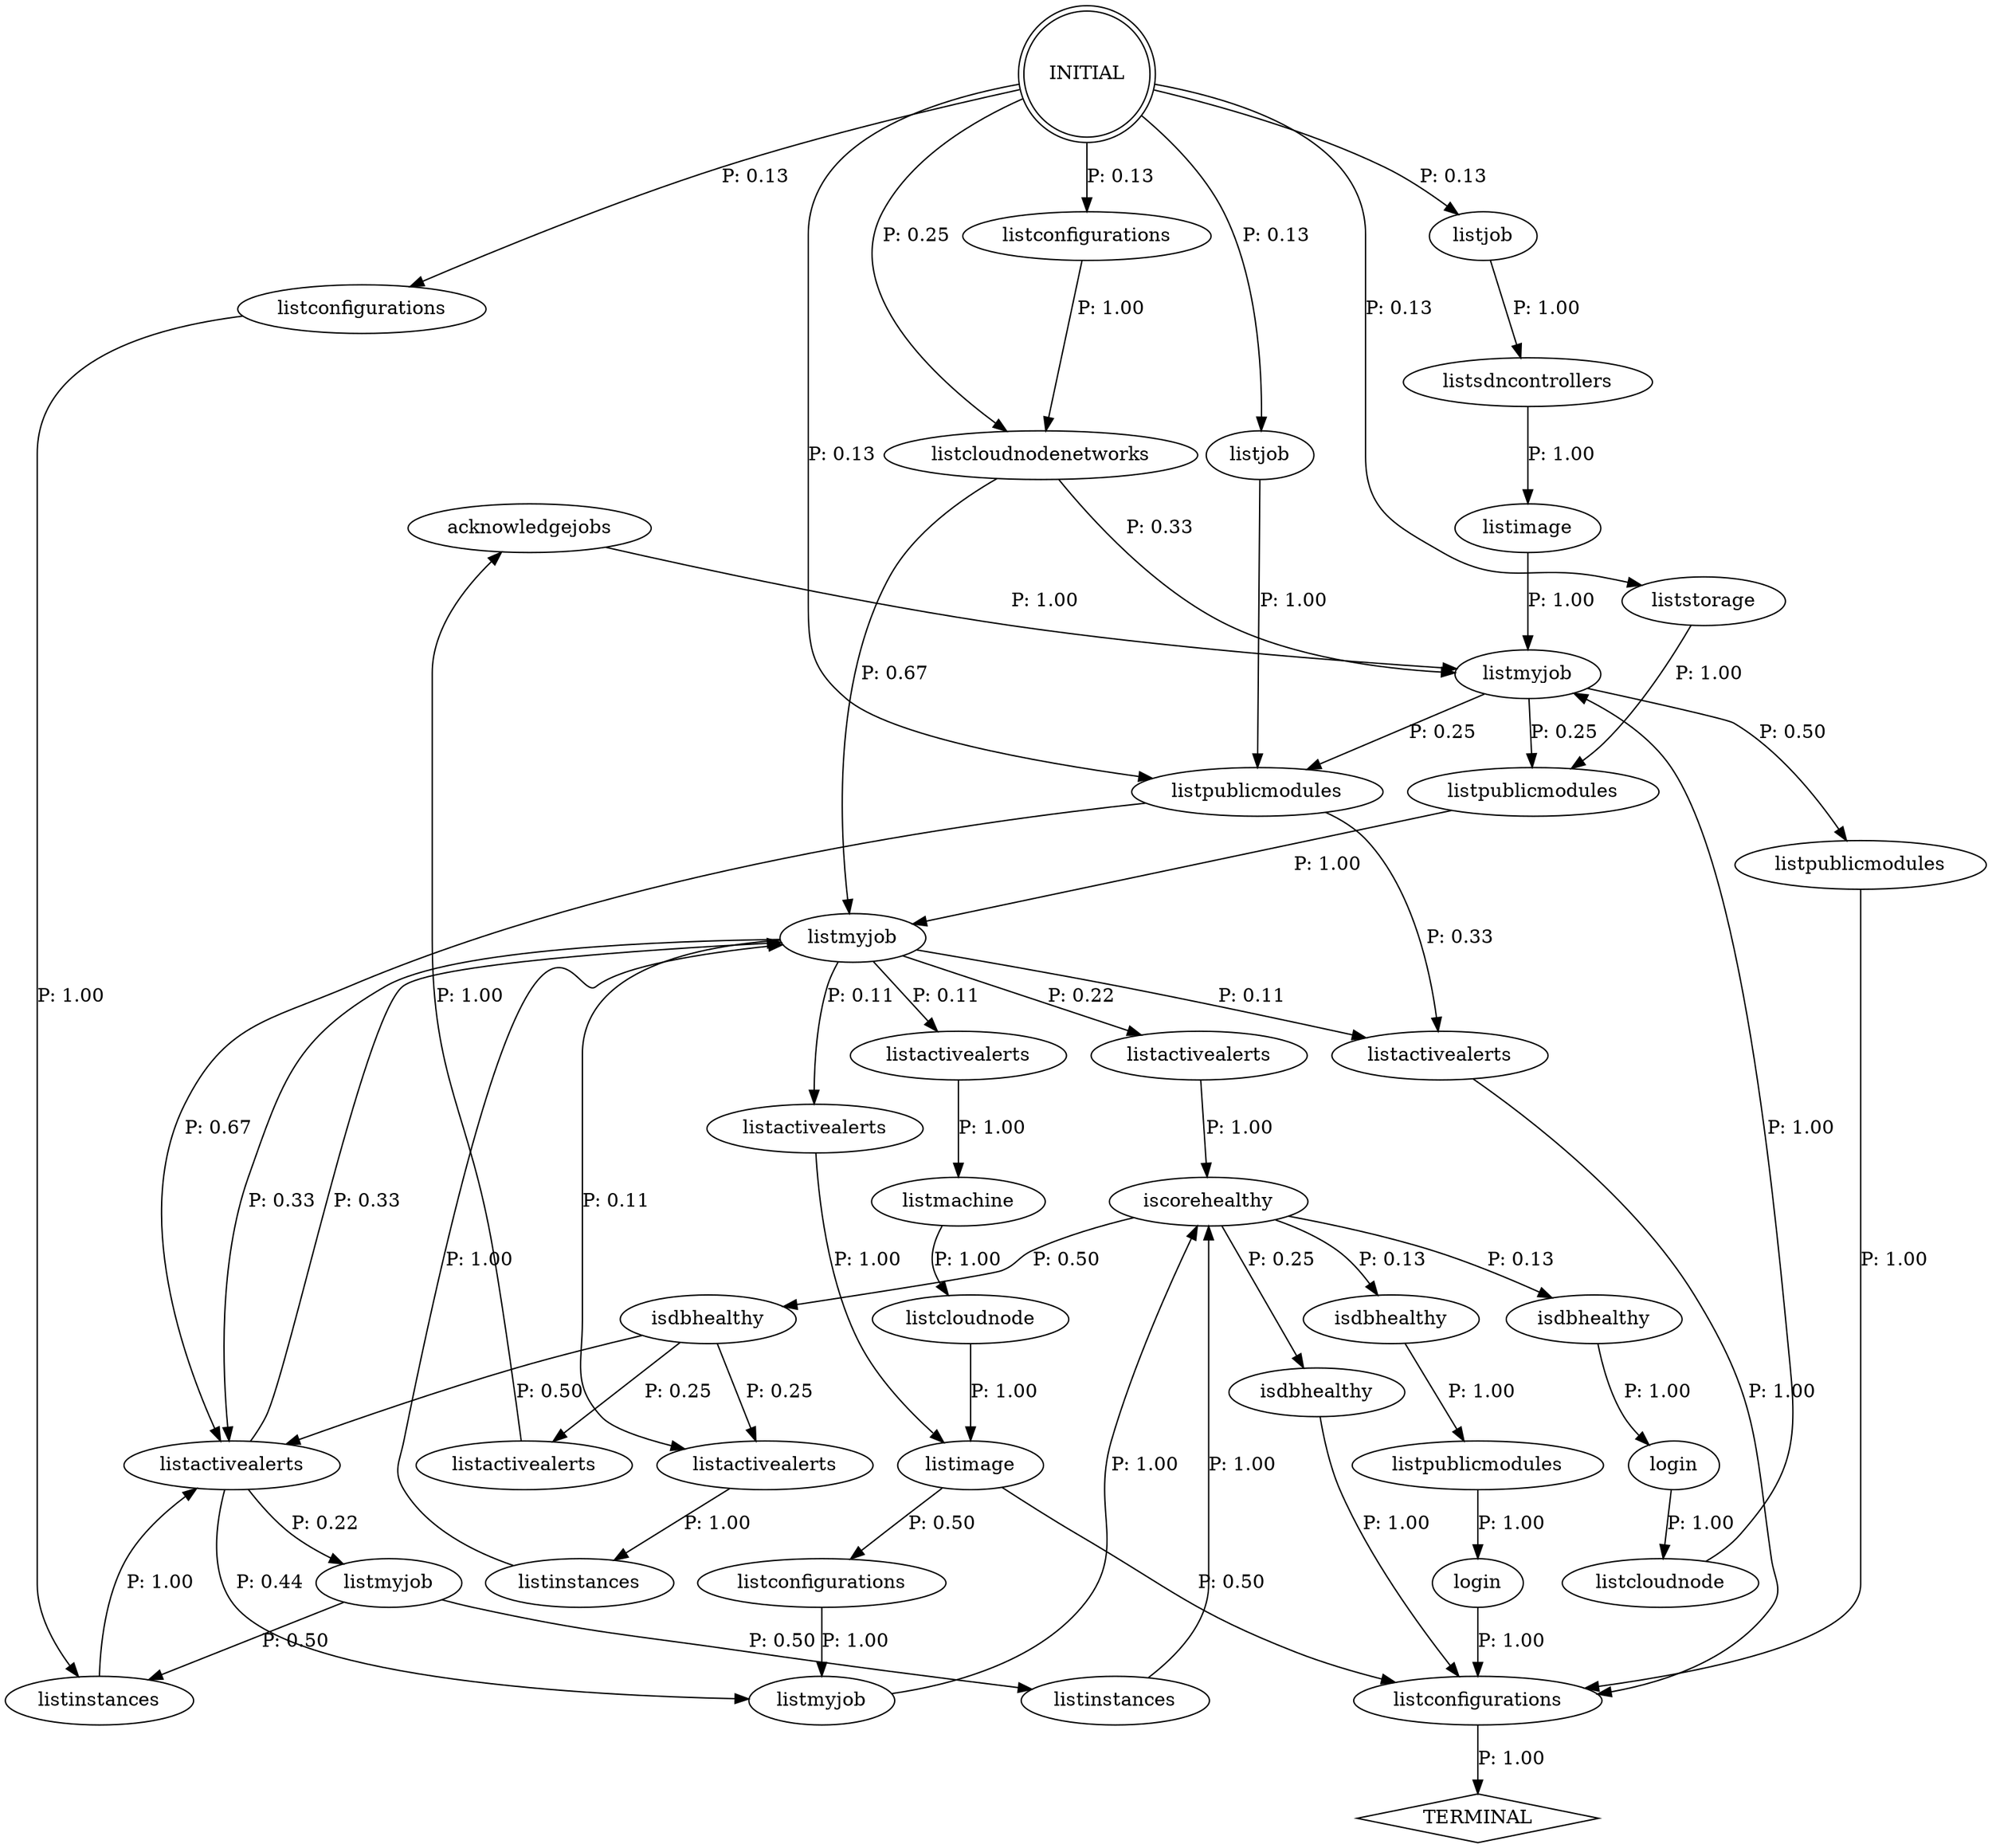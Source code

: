 digraph G {
  0 [label="acknowledgejobs"];
  1 [label="iscorehealthy"];
  2 [label="isdbhealthy"];
  3 [label="isdbhealthy"];
  4 [label="isdbhealthy"];
  5 [label="isdbhealthy"];
  6 [label="listactivealerts"];
  7 [label="listactivealerts"];
  8 [label="listactivealerts"];
  9 [label="listactivealerts"];
  10 [label="listactivealerts"];
  11 [label="listactivealerts"];
  12 [label="listactivealerts"];
  13 [label="listcloudnode"];
  14 [label="listcloudnode"];
  15 [label="listcloudnodenetworks"];
  16 [label="listconfigurations"];
  17 [label="listconfigurations"];
  18 [label="listconfigurations"];
  19 [label="listconfigurations"];
  20 [label="listimage"];
  21 [label="listimage"];
  22 [label="listinstances"];
  23 [label="listinstances"];
  24 [label="listinstances"];
  25 [label="listjob"];
  26 [label="listjob"];
  27 [label="listmachine"];
  28 [label="listmyjob"];
  29 [label="listmyjob"];
  30 [label="listmyjob"];
  31 [label="listmyjob"];
  32 [label="listpublicmodules"];
  33 [label="listpublicmodules"];
  34 [label="listpublicmodules"];
  35 [label="listpublicmodules"];
  36 [label="listsdncontrollers"];
  37 [label="liststorage"];
  38 [label="login"];
  39 [label="login"];
  40 [label="TERMINAL",shape=diamond];
  41 [label="INITIAL",shape=doublecircle];
0->30 [label="P: 1.00"];
1->4 [label="P: 0.13"];
1->3 [label="P: 0.13"];
1->2 [label="P: 0.25"];
1->5 [label="P: 0.50"];
2->19 [label="P: 1.00"];
3->34 [label="P: 1.00"];
4->38 [label="P: 1.00"];
5->10 [label="P: 0.25"];
5->6 [label="P: 0.25"];
5->12 [label="P: 0.50"];
6->0 [label="P: 1.00"];
7->1 [label="P: 1.00"];
8->19 [label="P: 1.00"];
9->21 [label="P: 1.00"];
10->24 [label="P: 1.00"];
11->27 [label="P: 1.00"];
12->29 [label="P: 0.22"];
12->31 [label="P: 0.33"];
12->28 [label="P: 0.44"];
13->21 [label="P: 1.00"];
14->30 [label="P: 1.00"];
15->30 [label="P: 0.33"];
15->31 [label="P: 0.67"];
16->15 [label="P: 1.00"];
17->23 [label="P: 1.00"];
18->28 [label="P: 1.00"];
19->40 [label="P: 1.00"];
20->30 [label="P: 1.00"];
21->18 [label="P: 0.50"];
21->19 [label="P: 0.50"];
22->1 [label="P: 1.00"];
23->12 [label="P: 1.00"];
24->31 [label="P: 1.00"];
25->35 [label="P: 1.00"];
26->36 [label="P: 1.00"];
27->13 [label="P: 1.00"];
28->1 [label="P: 1.00"];
29->23 [label="P: 0.50"];
29->22 [label="P: 0.50"];
30->33 [label="P: 0.25"];
30->35 [label="P: 0.25"];
30->32 [label="P: 0.50"];
31->9 [label="P: 0.11"];
31->11 [label="P: 0.11"];
31->10 [label="P: 0.11"];
31->8 [label="P: 0.11"];
31->7 [label="P: 0.22"];
31->12 [label="P: 0.33"];
32->19 [label="P: 1.00"];
33->31 [label="P: 1.00"];
34->39 [label="P: 1.00"];
35->8 [label="P: 0.33"];
35->12 [label="P: 0.67"];
36->20 [label="P: 1.00"];
37->33 [label="P: 1.00"];
38->14 [label="P: 1.00"];
39->19 [label="P: 1.00"];
41->15 [label="P: 0.25"];
41->17 [label="P: 0.13"];
41->16 [label="P: 0.13"];
41->25 [label="P: 0.13"];
41->26 [label="P: 0.13"];
41->35 [label="P: 0.13"];
41->37 [label="P: 0.13"];
}
